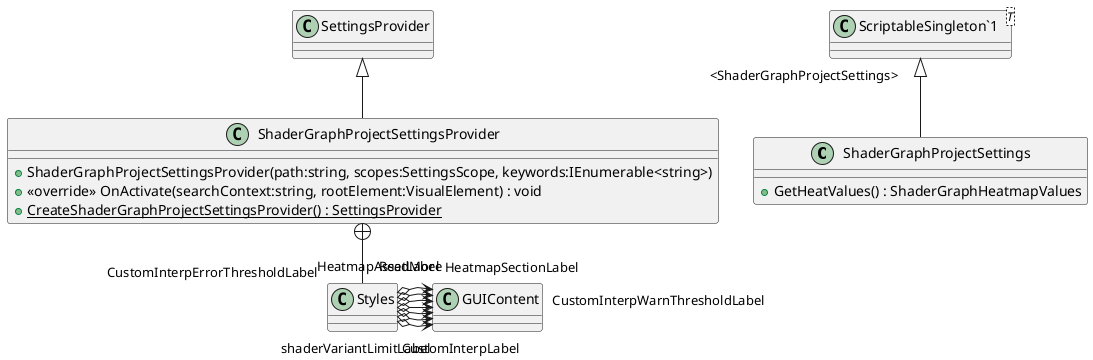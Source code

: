 @startuml
class ShaderGraphProjectSettings {
    + GetHeatValues() : ShaderGraphHeatmapValues
}
class ShaderGraphProjectSettingsProvider {
    + ShaderGraphProjectSettingsProvider(path:string, scopes:SettingsScope, keywords:IEnumerable<string>)
    + <<override>> OnActivate(searchContext:string, rootElement:VisualElement) : void
    + {static} CreateShaderGraphProjectSettingsProvider() : SettingsProvider
}
class "ScriptableSingleton`1"<T> {
}
class Styles {
}
"ScriptableSingleton`1" "<ShaderGraphProjectSettings>" <|-- ShaderGraphProjectSettings
SettingsProvider <|-- ShaderGraphProjectSettingsProvider
ShaderGraphProjectSettingsProvider +-- Styles
Styles o-> "shaderVariantLimitLabel" GUIContent
Styles o-> "CustomInterpLabel" GUIContent
Styles o-> "CustomInterpWarnThresholdLabel" GUIContent
Styles o-> "CustomInterpErrorThresholdLabel" GUIContent
Styles o-> "ReadMore" GUIContent
Styles o-> "HeatmapSectionLabel" GUIContent
Styles o-> "HeatmapAssetLabel" GUIContent
@enduml
